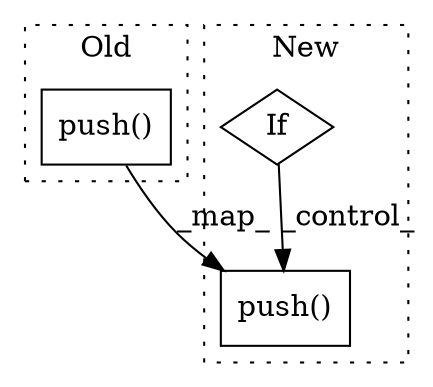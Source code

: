 digraph G {
subgraph cluster0 {
1 [label="push()" a="75" s="8882,8941" l="12,1" shape="box"];
label = "Old";
style="dotted";
}
subgraph cluster1 {
2 [label="push()" a="75" s="9360,9419" l="12,1" shape="box"];
3 [label="If" a="96" s="9175" l="3" shape="diamond"];
label = "New";
style="dotted";
}
1 -> 2 [label="_map_"];
3 -> 2 [label="_control_"];
}